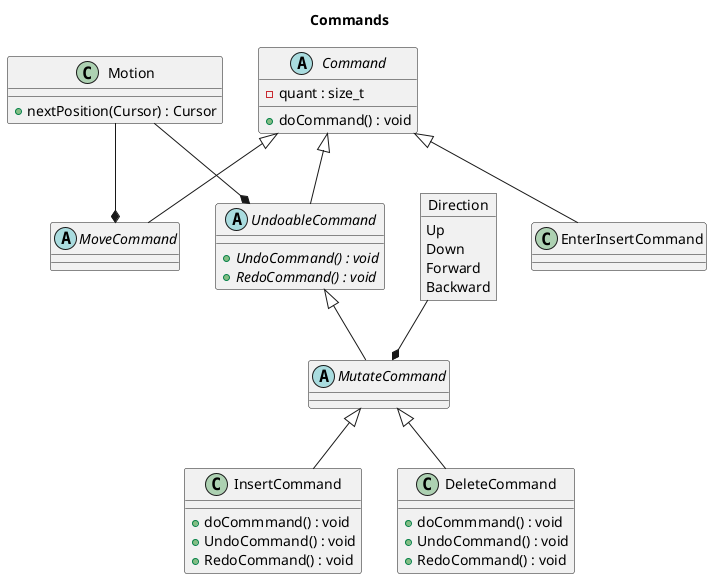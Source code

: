 @startuml
title Commands

abstract class Command {
    -quant : size_t

    +doCommand() : void 
}
Command <|-- MoveCommand
Command <|-- UndoableCommand
Command <|-- EnterInsertCommand

abstract class MoveCommand {
}

abstract class UndoableCommand {
    {abstract} +UndoCommand() : void
    {abstract} +RedoCommand() : void
}
UndoableCommand <|-- MutateCommand

abstract class MutateCommand
MutateCommand <|-- InsertCommand
MutateCommand <|-- DeleteCommand

class InsertCommand {
    +doCommmand() : void
    +UndoCommand() : void
    +RedoCommand() : void
}

class DeleteCommand {
    +doCommmand() : void
    +UndoCommand() : void
    +RedoCommand() : void
}

class Motion {
    +nextPosition(Cursor) : Cursor    
}
Motion --* MoveCommand
Motion --* UndoableCommand

object Direction {
    Up
    Down
    Forward
    Backward
}
Direction --* MutateCommand
@enduml
